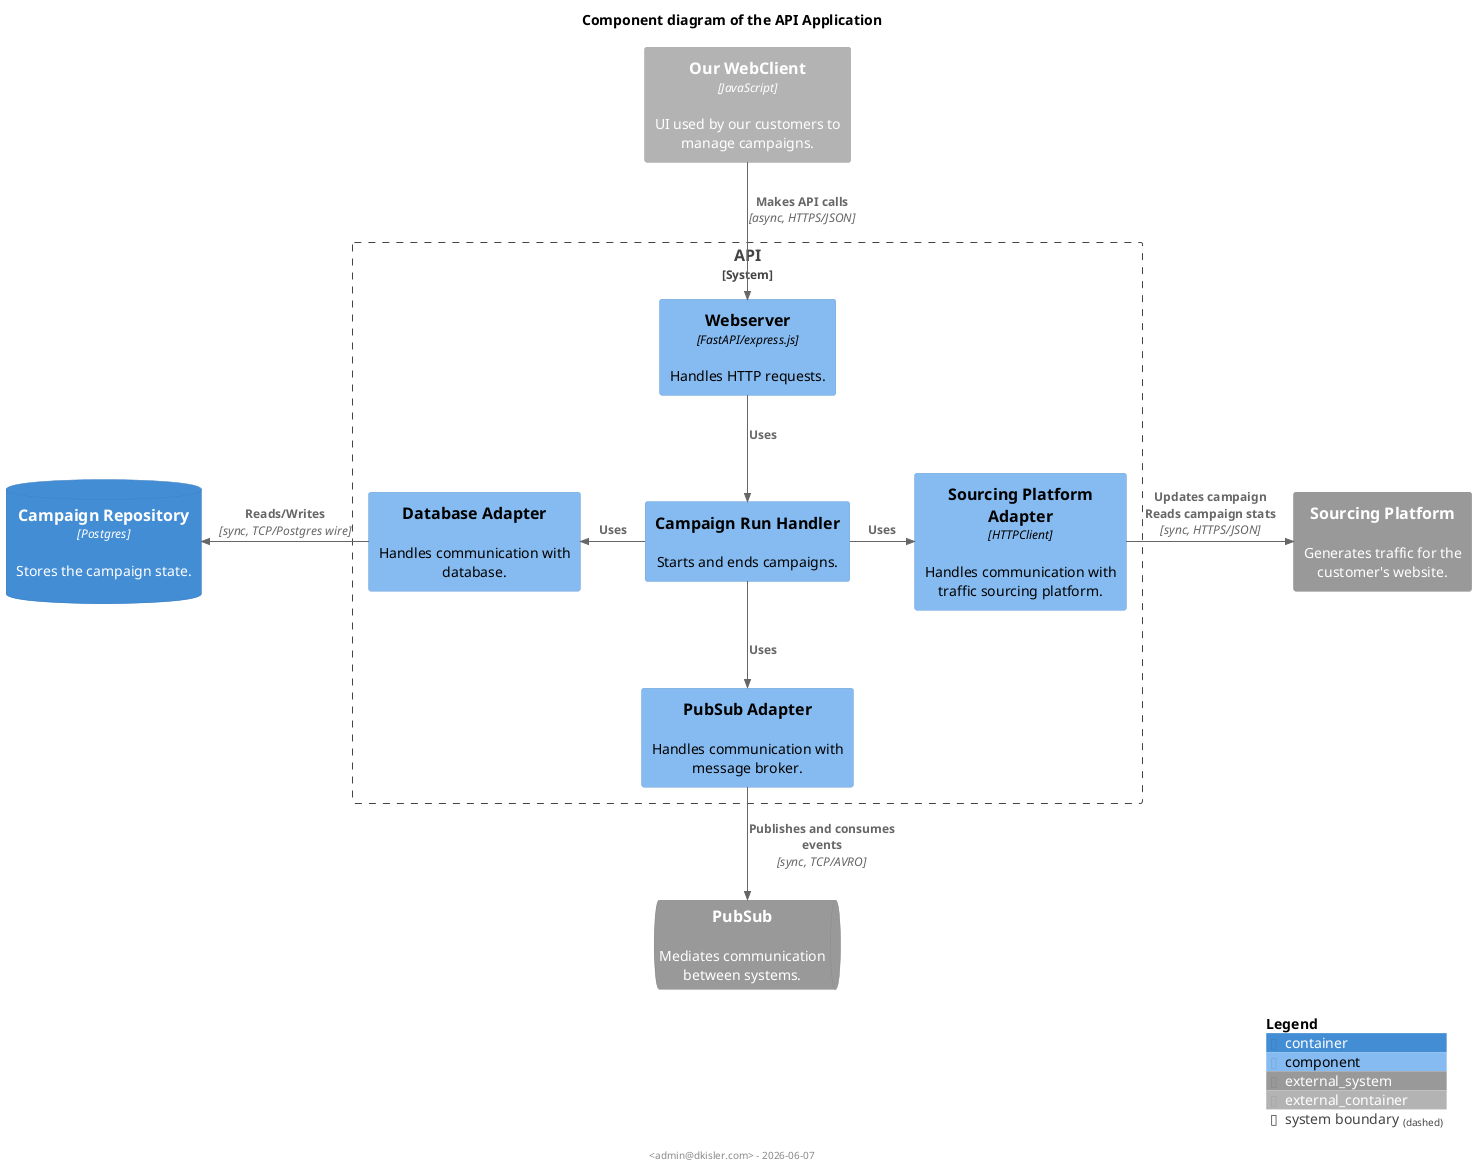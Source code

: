 @startuml
!include <C4/C4_Component.puml>

title "Component diagram of the API Application"

footer "<admin@dkisler.com> - %date('yyyy-MM-dd')"

Container_Ext(ui, "Our WebClient", "JavaScript", "UI used by our customers to manage campaigns.")

System_Boundary(b, "API") {
    Component(web, "Webserver", "FastAPI/express.js", "Handles HTTP requests.")
    Component(handler, "Campaign Run Handler", "", "Starts and ends campaigns.")
    Component(dbClient, "Database Adapter", "", "Handles communication with database.")
    Component(pubsubClient, "PubSub Adapter", "", "Handles communication with message broker.")
    Component(mktPlatformClient, "Sourcing Platform Adapter", "HTTPClient", "Handles communication with traffic sourcing platform.")
}

ContainerDb(db, "Campaign Repository", "Postgres", "Stores the campaign state.\n")
System_Ext(mkt, "Sourcing Platform", "Generates traffic for the customer's website.")
SystemQueue_Ext(pubsub, "PubSub", "Mediates communication between systems.")

Rel_D(ui, web, "Makes API calls", "async, HTTPS/JSON")

Rel_D(web, handler, "Uses")

Rel_L(handler, dbClient, "Uses")
Rel_L(dbClient, db, "Reads/Writes", "sync, TCP/Postgres wire")

Rel_D(handler, pubsubClient, "Uses")
Rel_D(pubsubClient, pubsub, "Publishes and consumes events", "sync, TCP/AVRO")

Rel_R(handler, mktPlatformClient, "Uses")
Rel_R(mktPlatformClient, mkt, "Updates campaign\nReads campaign stats", "sync, HTTPS/JSON")

SHOW_LEGEND()
@enduml
